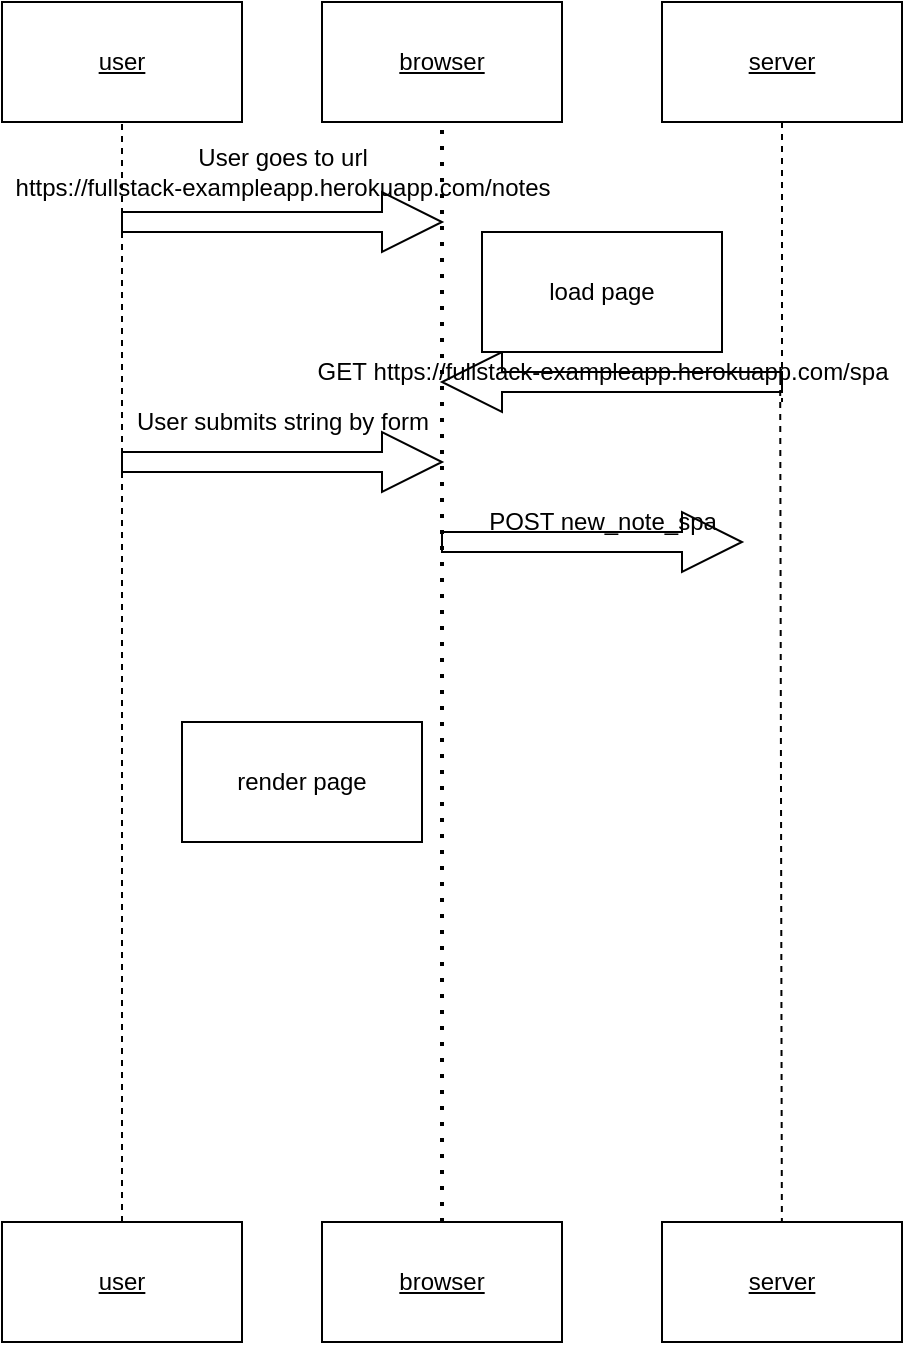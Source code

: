 <mxfile version="16.2.7" type="device"><diagram id="QTzvGu-qmLA5Mdp_PNaT" name="Page-1"><mxGraphModel dx="1312" dy="726" grid="1" gridSize="10" guides="1" tooltips="1" connect="1" arrows="1" fold="1" page="1" pageScale="1" pageWidth="850" pageHeight="1100" math="0" shadow="0"><root><mxCell id="0"/><mxCell id="1" parent="0"/><mxCell id="jfsTvKHXXSV8_WqTUXKa-90" value="&lt;u&gt;user&lt;/u&gt;" style="rounded=0;whiteSpace=wrap;html=1;" vertex="1" parent="1"><mxGeometry x="-10" y="140" width="120" height="60" as="geometry"/></mxCell><mxCell id="jfsTvKHXXSV8_WqTUXKa-91" value="&lt;u&gt;browser&lt;/u&gt;" style="rounded=0;whiteSpace=wrap;html=1;" vertex="1" parent="1"><mxGeometry x="150" y="140" width="120" height="60" as="geometry"/></mxCell><mxCell id="jfsTvKHXXSV8_WqTUXKa-92" value="&lt;u&gt;server&lt;/u&gt;" style="rounded=0;whiteSpace=wrap;html=1;" vertex="1" parent="1"><mxGeometry x="320" y="140" width="120" height="60" as="geometry"/></mxCell><mxCell id="jfsTvKHXXSV8_WqTUXKa-93" value="&lt;u&gt;user&lt;/u&gt;" style="rounded=0;whiteSpace=wrap;html=1;" vertex="1" parent="1"><mxGeometry x="-10" y="750" width="120" height="60" as="geometry"/></mxCell><mxCell id="jfsTvKHXXSV8_WqTUXKa-94" value="&lt;u&gt;server&lt;/u&gt;" style="rounded=0;whiteSpace=wrap;html=1;" vertex="1" parent="1"><mxGeometry x="320" y="750" width="120" height="60" as="geometry"/></mxCell><mxCell id="jfsTvKHXXSV8_WqTUXKa-95" value="&lt;u&gt;browser&lt;/u&gt;" style="rounded=0;whiteSpace=wrap;html=1;" vertex="1" parent="1"><mxGeometry x="150" y="750" width="120" height="60" as="geometry"/></mxCell><mxCell id="jfsTvKHXXSV8_WqTUXKa-96" value="" style="endArrow=none;dashed=1;html=1;dashPattern=1 3;strokeWidth=2;rounded=0;" edge="1" parent="1" source="jfsTvKHXXSV8_WqTUXKa-95" target="jfsTvKHXXSV8_WqTUXKa-91"><mxGeometry width="50" height="50" relative="1" as="geometry"><mxPoint x="180" y="520" as="sourcePoint"/><mxPoint x="230" y="470" as="targetPoint"/></mxGeometry></mxCell><mxCell id="jfsTvKHXXSV8_WqTUXKa-97" value="" style="endArrow=none;dashed=1;html=1;rounded=0;startArrow=none;exitX=0.797;exitY=0.95;exitDx=0;exitDy=0;exitPerimeter=0;" edge="1" parent="1" source="jfsTvKHXXSV8_WqTUXKa-109" target="jfsTvKHXXSV8_WqTUXKa-94"><mxGeometry width="50" height="50" relative="1" as="geometry"><mxPoint x="180" y="520" as="sourcePoint"/><mxPoint x="230" y="470" as="targetPoint"/></mxGeometry></mxCell><mxCell id="jfsTvKHXXSV8_WqTUXKa-98" value="" style="endArrow=none;dashed=1;html=1;rounded=0;" edge="1" parent="1" source="jfsTvKHXXSV8_WqTUXKa-93" target="jfsTvKHXXSV8_WqTUXKa-90"><mxGeometry width="50" height="50" relative="1" as="geometry"><mxPoint x="180" y="520" as="sourcePoint"/><mxPoint x="230" y="470" as="targetPoint"/></mxGeometry></mxCell><mxCell id="jfsTvKHXXSV8_WqTUXKa-99" value="" style="endArrow=none;html=1;rounded=0;shape=arrow;" edge="1" parent="1"><mxGeometry width="50" height="50" relative="1" as="geometry"><mxPoint x="50" y="250" as="sourcePoint"/><mxPoint x="210" y="250" as="targetPoint"/><Array as="points"><mxPoint x="130" y="250"/></Array></mxGeometry></mxCell><mxCell id="jfsTvKHXXSV8_WqTUXKa-100" value="" style="endArrow=none;html=1;rounded=0;shape=arrow;" edge="1" parent="1"><mxGeometry width="50" height="50" relative="1" as="geometry"><mxPoint x="380" y="330" as="sourcePoint"/><mxPoint x="210" y="330" as="targetPoint"/></mxGeometry></mxCell><mxCell id="jfsTvKHXXSV8_WqTUXKa-101" value="" style="endArrow=none;html=1;rounded=0;strokeColor=default;shape=arrow;" edge="1" parent="1"><mxGeometry width="50" height="50" relative="1" as="geometry"><mxPoint x="210" y="410" as="sourcePoint"/><mxPoint x="360" y="410" as="targetPoint"/></mxGeometry></mxCell><mxCell id="jfsTvKHXXSV8_WqTUXKa-102" value="" style="endArrow=none;html=1;rounded=0;shape=arrow;" edge="1" parent="1"><mxGeometry width="50" height="50" relative="1" as="geometry"><mxPoint x="50" y="370" as="sourcePoint"/><mxPoint x="210" y="370" as="targetPoint"/></mxGeometry></mxCell><mxCell id="jfsTvKHXXSV8_WqTUXKa-104" value="User goes to url &lt;br&gt;https://fullstack-exampleapp.herokuapp.com/notes" style="text;html=1;align=center;verticalAlign=middle;resizable=0;points=[];autosize=1;strokeColor=none;fillColor=none;" vertex="1" parent="1"><mxGeometry x="-10" y="210" width="280" height="30" as="geometry"/></mxCell><mxCell id="jfsTvKHXXSV8_WqTUXKa-105" value="User submits string by form" style="text;html=1;align=center;verticalAlign=middle;resizable=0;points=[];autosize=1;strokeColor=none;fillColor=none;" vertex="1" parent="1"><mxGeometry x="50" y="340" width="160" height="20" as="geometry"/></mxCell><mxCell id="jfsTvKHXXSV8_WqTUXKa-106" value="POST new_note_spa" style="text;html=1;align=center;verticalAlign=middle;resizable=0;points=[];autosize=1;strokeColor=none;fillColor=none;" vertex="1" parent="1"><mxGeometry x="225" y="390" width="130" height="20" as="geometry"/></mxCell><mxCell id="jfsTvKHXXSV8_WqTUXKa-108" value="load page" style="rounded=0;whiteSpace=wrap;html=1;" vertex="1" parent="1"><mxGeometry x="230" y="255" width="120" height="60" as="geometry"/></mxCell><mxCell id="jfsTvKHXXSV8_WqTUXKa-109" value="GET&amp;nbsp;https://fullstack-exampleapp.herokuapp.com/spa" style="text;html=1;align=center;verticalAlign=middle;resizable=0;points=[];autosize=1;strokeColor=none;fillColor=none;" vertex="1" parent="1"><mxGeometry x="140" y="315" width="300" height="20" as="geometry"/></mxCell><mxCell id="jfsTvKHXXSV8_WqTUXKa-110" value="" style="endArrow=none;dashed=1;html=1;rounded=0;" edge="1" parent="1" source="jfsTvKHXXSV8_WqTUXKa-92"><mxGeometry width="50" height="50" relative="1" as="geometry"><mxPoint x="380" y="200" as="sourcePoint"/><mxPoint x="380" y="340" as="targetPoint"/></mxGeometry></mxCell><mxCell id="jfsTvKHXXSV8_WqTUXKa-114" value="render page" style="rounded=0;whiteSpace=wrap;html=1;" vertex="1" parent="1"><mxGeometry x="80" y="500" width="120" height="60" as="geometry"/></mxCell></root></mxGraphModel></diagram></mxfile>